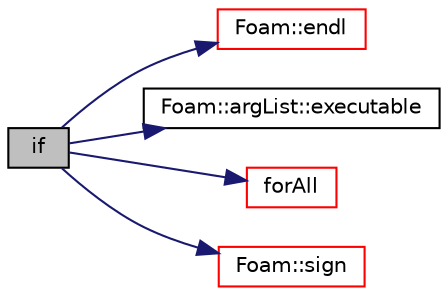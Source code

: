digraph "if"
{
  bgcolor="transparent";
  edge [fontname="Helvetica",fontsize="10",labelfontname="Helvetica",labelfontsize="10"];
  node [fontname="Helvetica",fontsize="10",shape=record];
  rankdir="LR";
  Node1 [label="if",height=0.2,width=0.4,color="black", fillcolor="grey75", style="filled", fontcolor="black"];
  Node1 -> Node2 [color="midnightblue",fontsize="10",style="solid",fontname="Helvetica"];
  Node2 [label="Foam::endl",height=0.2,width=0.4,color="red",URL="$a10675.html#a2db8fe02a0d3909e9351bb4275b23ce4",tooltip="Add newline and flush stream. "];
  Node1 -> Node3 [color="midnightblue",fontsize="10",style="solid",fontname="Helvetica"];
  Node3 [label="Foam::argList::executable",height=0.2,width=0.4,color="black",URL="$a00065.html#a9309e42e0cec08c773ed35e24c85ba9c",tooltip="Name of executable without the path. "];
  Node1 -> Node4 [color="midnightblue",fontsize="10",style="solid",fontname="Helvetica"];
  Node4 [label="forAll",height=0.2,width=0.4,color="red",URL="$a04194.html#a6433622cf88d74e2584789116f78fba4"];
  Node1 -> Node5 [color="midnightblue",fontsize="10",style="solid",fontname="Helvetica"];
  Node5 [label="Foam::sign",height=0.2,width=0.4,color="red",URL="$a10675.html#a221fd301d6c49c5bd4a6c0f5ccb893b2"];
}
